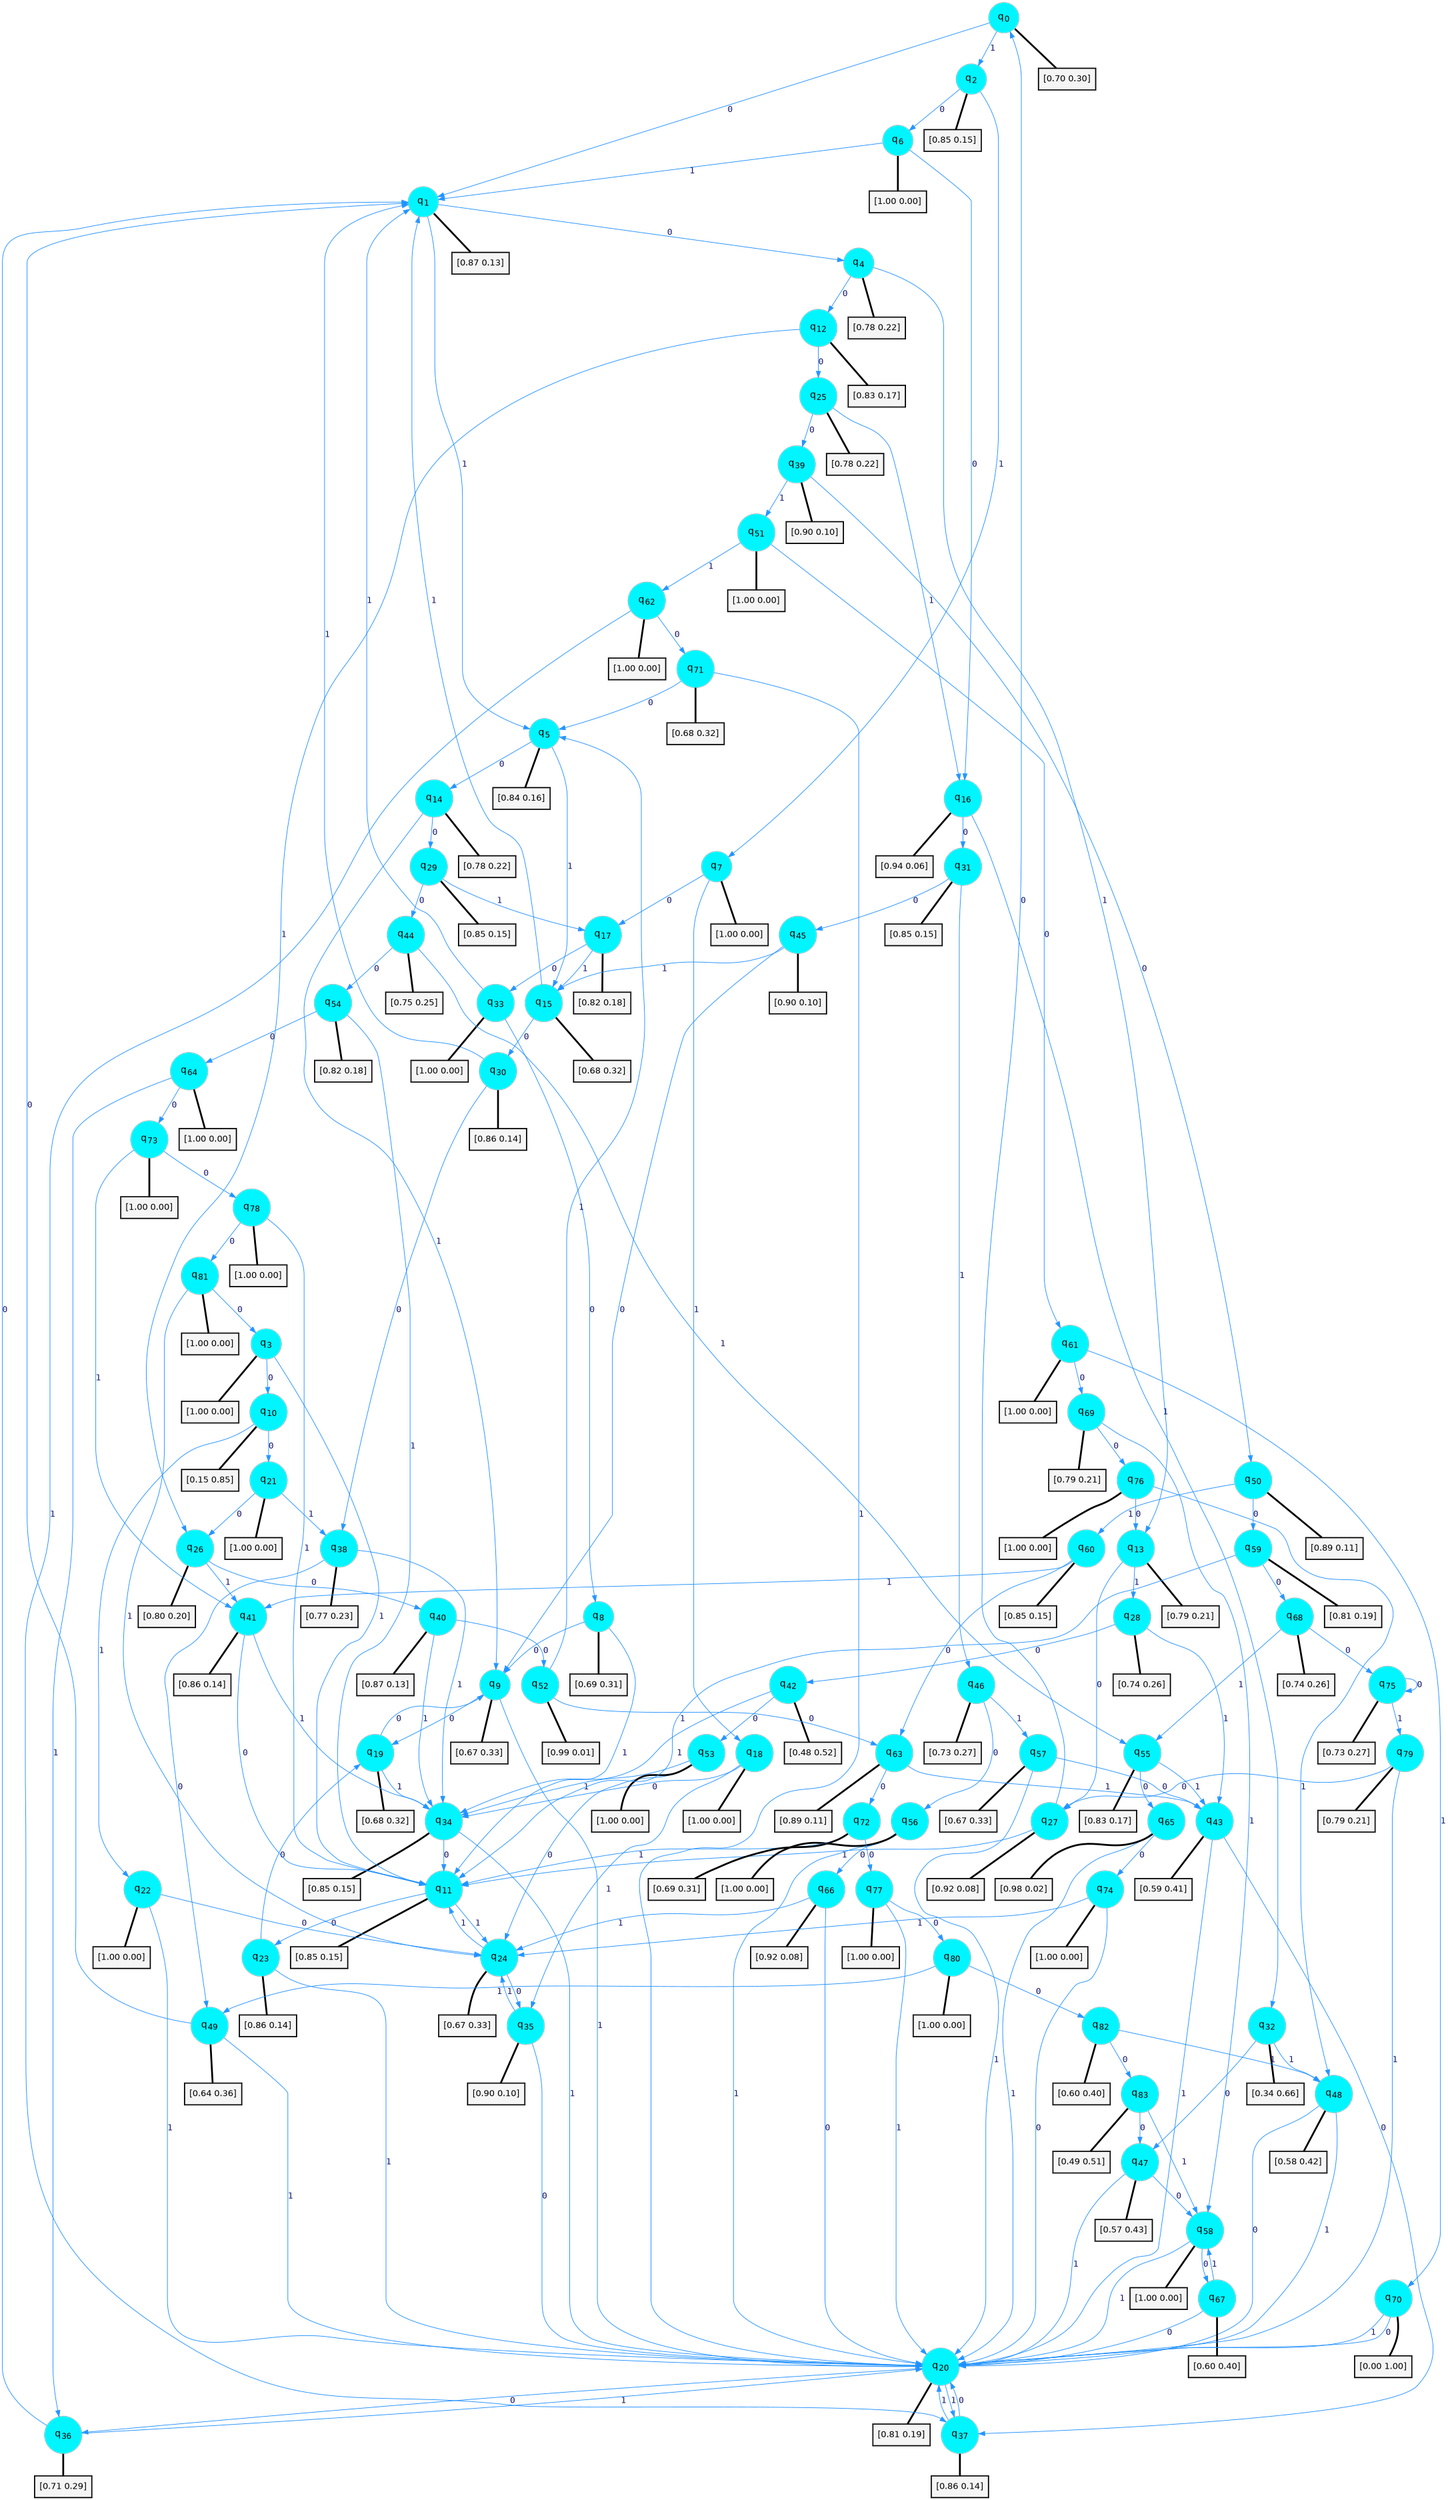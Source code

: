 digraph G {
graph [
bgcolor=transparent, dpi=300, rankdir=TD, size="40,25"];
node [
color=gray, fillcolor=turquoise1, fontcolor=black, fontname=Helvetica, fontsize=16, fontweight=bold, shape=circle, style=filled];
edge [
arrowsize=1, color=dodgerblue1, fontcolor=midnightblue, fontname=courier, fontweight=bold, penwidth=1, style=solid, weight=20];
0[label=<q<SUB>0</SUB>>];
1[label=<q<SUB>1</SUB>>];
2[label=<q<SUB>2</SUB>>];
3[label=<q<SUB>3</SUB>>];
4[label=<q<SUB>4</SUB>>];
5[label=<q<SUB>5</SUB>>];
6[label=<q<SUB>6</SUB>>];
7[label=<q<SUB>7</SUB>>];
8[label=<q<SUB>8</SUB>>];
9[label=<q<SUB>9</SUB>>];
10[label=<q<SUB>10</SUB>>];
11[label=<q<SUB>11</SUB>>];
12[label=<q<SUB>12</SUB>>];
13[label=<q<SUB>13</SUB>>];
14[label=<q<SUB>14</SUB>>];
15[label=<q<SUB>15</SUB>>];
16[label=<q<SUB>16</SUB>>];
17[label=<q<SUB>17</SUB>>];
18[label=<q<SUB>18</SUB>>];
19[label=<q<SUB>19</SUB>>];
20[label=<q<SUB>20</SUB>>];
21[label=<q<SUB>21</SUB>>];
22[label=<q<SUB>22</SUB>>];
23[label=<q<SUB>23</SUB>>];
24[label=<q<SUB>24</SUB>>];
25[label=<q<SUB>25</SUB>>];
26[label=<q<SUB>26</SUB>>];
27[label=<q<SUB>27</SUB>>];
28[label=<q<SUB>28</SUB>>];
29[label=<q<SUB>29</SUB>>];
30[label=<q<SUB>30</SUB>>];
31[label=<q<SUB>31</SUB>>];
32[label=<q<SUB>32</SUB>>];
33[label=<q<SUB>33</SUB>>];
34[label=<q<SUB>34</SUB>>];
35[label=<q<SUB>35</SUB>>];
36[label=<q<SUB>36</SUB>>];
37[label=<q<SUB>37</SUB>>];
38[label=<q<SUB>38</SUB>>];
39[label=<q<SUB>39</SUB>>];
40[label=<q<SUB>40</SUB>>];
41[label=<q<SUB>41</SUB>>];
42[label=<q<SUB>42</SUB>>];
43[label=<q<SUB>43</SUB>>];
44[label=<q<SUB>44</SUB>>];
45[label=<q<SUB>45</SUB>>];
46[label=<q<SUB>46</SUB>>];
47[label=<q<SUB>47</SUB>>];
48[label=<q<SUB>48</SUB>>];
49[label=<q<SUB>49</SUB>>];
50[label=<q<SUB>50</SUB>>];
51[label=<q<SUB>51</SUB>>];
52[label=<q<SUB>52</SUB>>];
53[label=<q<SUB>53</SUB>>];
54[label=<q<SUB>54</SUB>>];
55[label=<q<SUB>55</SUB>>];
56[label=<q<SUB>56</SUB>>];
57[label=<q<SUB>57</SUB>>];
58[label=<q<SUB>58</SUB>>];
59[label=<q<SUB>59</SUB>>];
60[label=<q<SUB>60</SUB>>];
61[label=<q<SUB>61</SUB>>];
62[label=<q<SUB>62</SUB>>];
63[label=<q<SUB>63</SUB>>];
64[label=<q<SUB>64</SUB>>];
65[label=<q<SUB>65</SUB>>];
66[label=<q<SUB>66</SUB>>];
67[label=<q<SUB>67</SUB>>];
68[label=<q<SUB>68</SUB>>];
69[label=<q<SUB>69</SUB>>];
70[label=<q<SUB>70</SUB>>];
71[label=<q<SUB>71</SUB>>];
72[label=<q<SUB>72</SUB>>];
73[label=<q<SUB>73</SUB>>];
74[label=<q<SUB>74</SUB>>];
75[label=<q<SUB>75</SUB>>];
76[label=<q<SUB>76</SUB>>];
77[label=<q<SUB>77</SUB>>];
78[label=<q<SUB>78</SUB>>];
79[label=<q<SUB>79</SUB>>];
80[label=<q<SUB>80</SUB>>];
81[label=<q<SUB>81</SUB>>];
82[label=<q<SUB>82</SUB>>];
83[label=<q<SUB>83</SUB>>];
84[label="[0.70 0.30]", shape=box,fontcolor=black, fontname=Helvetica, fontsize=14, penwidth=2, fillcolor=whitesmoke,color=black];
85[label="[0.87 0.13]", shape=box,fontcolor=black, fontname=Helvetica, fontsize=14, penwidth=2, fillcolor=whitesmoke,color=black];
86[label="[0.85 0.15]", shape=box,fontcolor=black, fontname=Helvetica, fontsize=14, penwidth=2, fillcolor=whitesmoke,color=black];
87[label="[1.00 0.00]", shape=box,fontcolor=black, fontname=Helvetica, fontsize=14, penwidth=2, fillcolor=whitesmoke,color=black];
88[label="[0.78 0.22]", shape=box,fontcolor=black, fontname=Helvetica, fontsize=14, penwidth=2, fillcolor=whitesmoke,color=black];
89[label="[0.84 0.16]", shape=box,fontcolor=black, fontname=Helvetica, fontsize=14, penwidth=2, fillcolor=whitesmoke,color=black];
90[label="[1.00 0.00]", shape=box,fontcolor=black, fontname=Helvetica, fontsize=14, penwidth=2, fillcolor=whitesmoke,color=black];
91[label="[1.00 0.00]", shape=box,fontcolor=black, fontname=Helvetica, fontsize=14, penwidth=2, fillcolor=whitesmoke,color=black];
92[label="[0.69 0.31]", shape=box,fontcolor=black, fontname=Helvetica, fontsize=14, penwidth=2, fillcolor=whitesmoke,color=black];
93[label="[0.67 0.33]", shape=box,fontcolor=black, fontname=Helvetica, fontsize=14, penwidth=2, fillcolor=whitesmoke,color=black];
94[label="[0.15 0.85]", shape=box,fontcolor=black, fontname=Helvetica, fontsize=14, penwidth=2, fillcolor=whitesmoke,color=black];
95[label="[0.85 0.15]", shape=box,fontcolor=black, fontname=Helvetica, fontsize=14, penwidth=2, fillcolor=whitesmoke,color=black];
96[label="[0.83 0.17]", shape=box,fontcolor=black, fontname=Helvetica, fontsize=14, penwidth=2, fillcolor=whitesmoke,color=black];
97[label="[0.79 0.21]", shape=box,fontcolor=black, fontname=Helvetica, fontsize=14, penwidth=2, fillcolor=whitesmoke,color=black];
98[label="[0.78 0.22]", shape=box,fontcolor=black, fontname=Helvetica, fontsize=14, penwidth=2, fillcolor=whitesmoke,color=black];
99[label="[0.68 0.32]", shape=box,fontcolor=black, fontname=Helvetica, fontsize=14, penwidth=2, fillcolor=whitesmoke,color=black];
100[label="[0.94 0.06]", shape=box,fontcolor=black, fontname=Helvetica, fontsize=14, penwidth=2, fillcolor=whitesmoke,color=black];
101[label="[0.82 0.18]", shape=box,fontcolor=black, fontname=Helvetica, fontsize=14, penwidth=2, fillcolor=whitesmoke,color=black];
102[label="[1.00 0.00]", shape=box,fontcolor=black, fontname=Helvetica, fontsize=14, penwidth=2, fillcolor=whitesmoke,color=black];
103[label="[0.68 0.32]", shape=box,fontcolor=black, fontname=Helvetica, fontsize=14, penwidth=2, fillcolor=whitesmoke,color=black];
104[label="[0.81 0.19]", shape=box,fontcolor=black, fontname=Helvetica, fontsize=14, penwidth=2, fillcolor=whitesmoke,color=black];
105[label="[1.00 0.00]", shape=box,fontcolor=black, fontname=Helvetica, fontsize=14, penwidth=2, fillcolor=whitesmoke,color=black];
106[label="[1.00 0.00]", shape=box,fontcolor=black, fontname=Helvetica, fontsize=14, penwidth=2, fillcolor=whitesmoke,color=black];
107[label="[0.86 0.14]", shape=box,fontcolor=black, fontname=Helvetica, fontsize=14, penwidth=2, fillcolor=whitesmoke,color=black];
108[label="[0.67 0.33]", shape=box,fontcolor=black, fontname=Helvetica, fontsize=14, penwidth=2, fillcolor=whitesmoke,color=black];
109[label="[0.78 0.22]", shape=box,fontcolor=black, fontname=Helvetica, fontsize=14, penwidth=2, fillcolor=whitesmoke,color=black];
110[label="[0.80 0.20]", shape=box,fontcolor=black, fontname=Helvetica, fontsize=14, penwidth=2, fillcolor=whitesmoke,color=black];
111[label="[0.92 0.08]", shape=box,fontcolor=black, fontname=Helvetica, fontsize=14, penwidth=2, fillcolor=whitesmoke,color=black];
112[label="[0.74 0.26]", shape=box,fontcolor=black, fontname=Helvetica, fontsize=14, penwidth=2, fillcolor=whitesmoke,color=black];
113[label="[0.85 0.15]", shape=box,fontcolor=black, fontname=Helvetica, fontsize=14, penwidth=2, fillcolor=whitesmoke,color=black];
114[label="[0.86 0.14]", shape=box,fontcolor=black, fontname=Helvetica, fontsize=14, penwidth=2, fillcolor=whitesmoke,color=black];
115[label="[0.85 0.15]", shape=box,fontcolor=black, fontname=Helvetica, fontsize=14, penwidth=2, fillcolor=whitesmoke,color=black];
116[label="[0.34 0.66]", shape=box,fontcolor=black, fontname=Helvetica, fontsize=14, penwidth=2, fillcolor=whitesmoke,color=black];
117[label="[1.00 0.00]", shape=box,fontcolor=black, fontname=Helvetica, fontsize=14, penwidth=2, fillcolor=whitesmoke,color=black];
118[label="[0.85 0.15]", shape=box,fontcolor=black, fontname=Helvetica, fontsize=14, penwidth=2, fillcolor=whitesmoke,color=black];
119[label="[0.90 0.10]", shape=box,fontcolor=black, fontname=Helvetica, fontsize=14, penwidth=2, fillcolor=whitesmoke,color=black];
120[label="[0.71 0.29]", shape=box,fontcolor=black, fontname=Helvetica, fontsize=14, penwidth=2, fillcolor=whitesmoke,color=black];
121[label="[0.86 0.14]", shape=box,fontcolor=black, fontname=Helvetica, fontsize=14, penwidth=2, fillcolor=whitesmoke,color=black];
122[label="[0.77 0.23]", shape=box,fontcolor=black, fontname=Helvetica, fontsize=14, penwidth=2, fillcolor=whitesmoke,color=black];
123[label="[0.90 0.10]", shape=box,fontcolor=black, fontname=Helvetica, fontsize=14, penwidth=2, fillcolor=whitesmoke,color=black];
124[label="[0.87 0.13]", shape=box,fontcolor=black, fontname=Helvetica, fontsize=14, penwidth=2, fillcolor=whitesmoke,color=black];
125[label="[0.86 0.14]", shape=box,fontcolor=black, fontname=Helvetica, fontsize=14, penwidth=2, fillcolor=whitesmoke,color=black];
126[label="[0.48 0.52]", shape=box,fontcolor=black, fontname=Helvetica, fontsize=14, penwidth=2, fillcolor=whitesmoke,color=black];
127[label="[0.59 0.41]", shape=box,fontcolor=black, fontname=Helvetica, fontsize=14, penwidth=2, fillcolor=whitesmoke,color=black];
128[label="[0.75 0.25]", shape=box,fontcolor=black, fontname=Helvetica, fontsize=14, penwidth=2, fillcolor=whitesmoke,color=black];
129[label="[0.90 0.10]", shape=box,fontcolor=black, fontname=Helvetica, fontsize=14, penwidth=2, fillcolor=whitesmoke,color=black];
130[label="[0.73 0.27]", shape=box,fontcolor=black, fontname=Helvetica, fontsize=14, penwidth=2, fillcolor=whitesmoke,color=black];
131[label="[0.57 0.43]", shape=box,fontcolor=black, fontname=Helvetica, fontsize=14, penwidth=2, fillcolor=whitesmoke,color=black];
132[label="[0.58 0.42]", shape=box,fontcolor=black, fontname=Helvetica, fontsize=14, penwidth=2, fillcolor=whitesmoke,color=black];
133[label="[0.64 0.36]", shape=box,fontcolor=black, fontname=Helvetica, fontsize=14, penwidth=2, fillcolor=whitesmoke,color=black];
134[label="[0.89 0.11]", shape=box,fontcolor=black, fontname=Helvetica, fontsize=14, penwidth=2, fillcolor=whitesmoke,color=black];
135[label="[1.00 0.00]", shape=box,fontcolor=black, fontname=Helvetica, fontsize=14, penwidth=2, fillcolor=whitesmoke,color=black];
136[label="[0.99 0.01]", shape=box,fontcolor=black, fontname=Helvetica, fontsize=14, penwidth=2, fillcolor=whitesmoke,color=black];
137[label="[1.00 0.00]", shape=box,fontcolor=black, fontname=Helvetica, fontsize=14, penwidth=2, fillcolor=whitesmoke,color=black];
138[label="[0.82 0.18]", shape=box,fontcolor=black, fontname=Helvetica, fontsize=14, penwidth=2, fillcolor=whitesmoke,color=black];
139[label="[0.83 0.17]", shape=box,fontcolor=black, fontname=Helvetica, fontsize=14, penwidth=2, fillcolor=whitesmoke,color=black];
140[label="[1.00 0.00]", shape=box,fontcolor=black, fontname=Helvetica, fontsize=14, penwidth=2, fillcolor=whitesmoke,color=black];
141[label="[0.67 0.33]", shape=box,fontcolor=black, fontname=Helvetica, fontsize=14, penwidth=2, fillcolor=whitesmoke,color=black];
142[label="[1.00 0.00]", shape=box,fontcolor=black, fontname=Helvetica, fontsize=14, penwidth=2, fillcolor=whitesmoke,color=black];
143[label="[0.81 0.19]", shape=box,fontcolor=black, fontname=Helvetica, fontsize=14, penwidth=2, fillcolor=whitesmoke,color=black];
144[label="[0.85 0.15]", shape=box,fontcolor=black, fontname=Helvetica, fontsize=14, penwidth=2, fillcolor=whitesmoke,color=black];
145[label="[1.00 0.00]", shape=box,fontcolor=black, fontname=Helvetica, fontsize=14, penwidth=2, fillcolor=whitesmoke,color=black];
146[label="[1.00 0.00]", shape=box,fontcolor=black, fontname=Helvetica, fontsize=14, penwidth=2, fillcolor=whitesmoke,color=black];
147[label="[0.89 0.11]", shape=box,fontcolor=black, fontname=Helvetica, fontsize=14, penwidth=2, fillcolor=whitesmoke,color=black];
148[label="[1.00 0.00]", shape=box,fontcolor=black, fontname=Helvetica, fontsize=14, penwidth=2, fillcolor=whitesmoke,color=black];
149[label="[0.98 0.02]", shape=box,fontcolor=black, fontname=Helvetica, fontsize=14, penwidth=2, fillcolor=whitesmoke,color=black];
150[label="[0.92 0.08]", shape=box,fontcolor=black, fontname=Helvetica, fontsize=14, penwidth=2, fillcolor=whitesmoke,color=black];
151[label="[0.60 0.40]", shape=box,fontcolor=black, fontname=Helvetica, fontsize=14, penwidth=2, fillcolor=whitesmoke,color=black];
152[label="[0.74 0.26]", shape=box,fontcolor=black, fontname=Helvetica, fontsize=14, penwidth=2, fillcolor=whitesmoke,color=black];
153[label="[0.79 0.21]", shape=box,fontcolor=black, fontname=Helvetica, fontsize=14, penwidth=2, fillcolor=whitesmoke,color=black];
154[label="[0.00 1.00]", shape=box,fontcolor=black, fontname=Helvetica, fontsize=14, penwidth=2, fillcolor=whitesmoke,color=black];
155[label="[0.68 0.32]", shape=box,fontcolor=black, fontname=Helvetica, fontsize=14, penwidth=2, fillcolor=whitesmoke,color=black];
156[label="[0.69 0.31]", shape=box,fontcolor=black, fontname=Helvetica, fontsize=14, penwidth=2, fillcolor=whitesmoke,color=black];
157[label="[1.00 0.00]", shape=box,fontcolor=black, fontname=Helvetica, fontsize=14, penwidth=2, fillcolor=whitesmoke,color=black];
158[label="[1.00 0.00]", shape=box,fontcolor=black, fontname=Helvetica, fontsize=14, penwidth=2, fillcolor=whitesmoke,color=black];
159[label="[0.73 0.27]", shape=box,fontcolor=black, fontname=Helvetica, fontsize=14, penwidth=2, fillcolor=whitesmoke,color=black];
160[label="[1.00 0.00]", shape=box,fontcolor=black, fontname=Helvetica, fontsize=14, penwidth=2, fillcolor=whitesmoke,color=black];
161[label="[1.00 0.00]", shape=box,fontcolor=black, fontname=Helvetica, fontsize=14, penwidth=2, fillcolor=whitesmoke,color=black];
162[label="[1.00 0.00]", shape=box,fontcolor=black, fontname=Helvetica, fontsize=14, penwidth=2, fillcolor=whitesmoke,color=black];
163[label="[0.79 0.21]", shape=box,fontcolor=black, fontname=Helvetica, fontsize=14, penwidth=2, fillcolor=whitesmoke,color=black];
164[label="[1.00 0.00]", shape=box,fontcolor=black, fontname=Helvetica, fontsize=14, penwidth=2, fillcolor=whitesmoke,color=black];
165[label="[1.00 0.00]", shape=box,fontcolor=black, fontname=Helvetica, fontsize=14, penwidth=2, fillcolor=whitesmoke,color=black];
166[label="[0.60 0.40]", shape=box,fontcolor=black, fontname=Helvetica, fontsize=14, penwidth=2, fillcolor=whitesmoke,color=black];
167[label="[0.49 0.51]", shape=box,fontcolor=black, fontname=Helvetica, fontsize=14, penwidth=2, fillcolor=whitesmoke,color=black];
0->1 [label=0];
0->2 [label=1];
0->84 [arrowhead=none, penwidth=3,color=black];
1->4 [label=0];
1->5 [label=1];
1->85 [arrowhead=none, penwidth=3,color=black];
2->6 [label=0];
2->7 [label=1];
2->86 [arrowhead=none, penwidth=3,color=black];
3->10 [label=0];
3->11 [label=1];
3->87 [arrowhead=none, penwidth=3,color=black];
4->12 [label=0];
4->13 [label=1];
4->88 [arrowhead=none, penwidth=3,color=black];
5->14 [label=0];
5->15 [label=1];
5->89 [arrowhead=none, penwidth=3,color=black];
6->16 [label=0];
6->1 [label=1];
6->90 [arrowhead=none, penwidth=3,color=black];
7->17 [label=0];
7->18 [label=1];
7->91 [arrowhead=none, penwidth=3,color=black];
8->9 [label=0];
8->11 [label=1];
8->92 [arrowhead=none, penwidth=3,color=black];
9->19 [label=0];
9->20 [label=1];
9->93 [arrowhead=none, penwidth=3,color=black];
10->21 [label=0];
10->22 [label=1];
10->94 [arrowhead=none, penwidth=3,color=black];
11->23 [label=0];
11->24 [label=1];
11->95 [arrowhead=none, penwidth=3,color=black];
12->25 [label=0];
12->26 [label=1];
12->96 [arrowhead=none, penwidth=3,color=black];
13->27 [label=0];
13->28 [label=1];
13->97 [arrowhead=none, penwidth=3,color=black];
14->29 [label=0];
14->9 [label=1];
14->98 [arrowhead=none, penwidth=3,color=black];
15->30 [label=0];
15->1 [label=1];
15->99 [arrowhead=none, penwidth=3,color=black];
16->31 [label=0];
16->32 [label=1];
16->100 [arrowhead=none, penwidth=3,color=black];
17->33 [label=0];
17->15 [label=1];
17->101 [arrowhead=none, penwidth=3,color=black];
18->34 [label=0];
18->35 [label=1];
18->102 [arrowhead=none, penwidth=3,color=black];
19->9 [label=0];
19->34 [label=1];
19->103 [arrowhead=none, penwidth=3,color=black];
20->36 [label=0];
20->37 [label=1];
20->104 [arrowhead=none, penwidth=3,color=black];
21->26 [label=0];
21->38 [label=1];
21->105 [arrowhead=none, penwidth=3,color=black];
22->24 [label=0];
22->20 [label=1];
22->106 [arrowhead=none, penwidth=3,color=black];
23->19 [label=0];
23->20 [label=1];
23->107 [arrowhead=none, penwidth=3,color=black];
24->35 [label=0];
24->11 [label=1];
24->108 [arrowhead=none, penwidth=3,color=black];
25->39 [label=0];
25->16 [label=1];
25->109 [arrowhead=none, penwidth=3,color=black];
26->40 [label=0];
26->41 [label=1];
26->110 [arrowhead=none, penwidth=3,color=black];
27->0 [label=0];
27->11 [label=1];
27->111 [arrowhead=none, penwidth=3,color=black];
28->42 [label=0];
28->43 [label=1];
28->112 [arrowhead=none, penwidth=3,color=black];
29->44 [label=0];
29->17 [label=1];
29->113 [arrowhead=none, penwidth=3,color=black];
30->38 [label=0];
30->1 [label=1];
30->114 [arrowhead=none, penwidth=3,color=black];
31->45 [label=0];
31->46 [label=1];
31->115 [arrowhead=none, penwidth=3,color=black];
32->47 [label=0];
32->48 [label=1];
32->116 [arrowhead=none, penwidth=3,color=black];
33->8 [label=0];
33->1 [label=1];
33->117 [arrowhead=none, penwidth=3,color=black];
34->11 [label=0];
34->20 [label=1];
34->118 [arrowhead=none, penwidth=3,color=black];
35->20 [label=0];
35->24 [label=1];
35->119 [arrowhead=none, penwidth=3,color=black];
36->1 [label=0];
36->20 [label=1];
36->120 [arrowhead=none, penwidth=3,color=black];
37->20 [label=0];
37->20 [label=1];
37->121 [arrowhead=none, penwidth=3,color=black];
38->49 [label=0];
38->34 [label=1];
38->122 [arrowhead=none, penwidth=3,color=black];
39->50 [label=0];
39->51 [label=1];
39->123 [arrowhead=none, penwidth=3,color=black];
40->52 [label=0];
40->34 [label=1];
40->124 [arrowhead=none, penwidth=3,color=black];
41->11 [label=0];
41->34 [label=1];
41->125 [arrowhead=none, penwidth=3,color=black];
42->53 [label=0];
42->34 [label=1];
42->126 [arrowhead=none, penwidth=3,color=black];
43->37 [label=0];
43->20 [label=1];
43->127 [arrowhead=none, penwidth=3,color=black];
44->54 [label=0];
44->55 [label=1];
44->128 [arrowhead=none, penwidth=3,color=black];
45->9 [label=0];
45->15 [label=1];
45->129 [arrowhead=none, penwidth=3,color=black];
46->56 [label=0];
46->57 [label=1];
46->130 [arrowhead=none, penwidth=3,color=black];
47->58 [label=0];
47->20 [label=1];
47->131 [arrowhead=none, penwidth=3,color=black];
48->20 [label=0];
48->20 [label=1];
48->132 [arrowhead=none, penwidth=3,color=black];
49->1 [label=0];
49->20 [label=1];
49->133 [arrowhead=none, penwidth=3,color=black];
50->59 [label=0];
50->60 [label=1];
50->134 [arrowhead=none, penwidth=3,color=black];
51->61 [label=0];
51->62 [label=1];
51->135 [arrowhead=none, penwidth=3,color=black];
52->63 [label=0];
52->5 [label=1];
52->136 [arrowhead=none, penwidth=3,color=black];
53->24 [label=0];
53->34 [label=1];
53->137 [arrowhead=none, penwidth=3,color=black];
54->64 [label=0];
54->11 [label=1];
54->138 [arrowhead=none, penwidth=3,color=black];
55->65 [label=0];
55->43 [label=1];
55->139 [arrowhead=none, penwidth=3,color=black];
56->66 [label=0];
56->20 [label=1];
56->140 [arrowhead=none, penwidth=3,color=black];
57->43 [label=0];
57->20 [label=1];
57->141 [arrowhead=none, penwidth=3,color=black];
58->67 [label=0];
58->20 [label=1];
58->142 [arrowhead=none, penwidth=3,color=black];
59->68 [label=0];
59->11 [label=1];
59->143 [arrowhead=none, penwidth=3,color=black];
60->63 [label=0];
60->41 [label=1];
60->144 [arrowhead=none, penwidth=3,color=black];
61->69 [label=0];
61->70 [label=1];
61->145 [arrowhead=none, penwidth=3,color=black];
62->71 [label=0];
62->37 [label=1];
62->146 [arrowhead=none, penwidth=3,color=black];
63->72 [label=0];
63->43 [label=1];
63->147 [arrowhead=none, penwidth=3,color=black];
64->73 [label=0];
64->36 [label=1];
64->148 [arrowhead=none, penwidth=3,color=black];
65->74 [label=0];
65->20 [label=1];
65->149 [arrowhead=none, penwidth=3,color=black];
66->20 [label=0];
66->24 [label=1];
66->150 [arrowhead=none, penwidth=3,color=black];
67->20 [label=0];
67->58 [label=1];
67->151 [arrowhead=none, penwidth=3,color=black];
68->75 [label=0];
68->55 [label=1];
68->152 [arrowhead=none, penwidth=3,color=black];
69->76 [label=0];
69->58 [label=1];
69->153 [arrowhead=none, penwidth=3,color=black];
70->20 [label=0];
70->20 [label=1];
70->154 [arrowhead=none, penwidth=3,color=black];
71->5 [label=0];
71->20 [label=1];
71->155 [arrowhead=none, penwidth=3,color=black];
72->77 [label=0];
72->11 [label=1];
72->156 [arrowhead=none, penwidth=3,color=black];
73->78 [label=0];
73->41 [label=1];
73->157 [arrowhead=none, penwidth=3,color=black];
74->20 [label=0];
74->24 [label=1];
74->158 [arrowhead=none, penwidth=3,color=black];
75->75 [label=0];
75->79 [label=1];
75->159 [arrowhead=none, penwidth=3,color=black];
76->13 [label=0];
76->48 [label=1];
76->160 [arrowhead=none, penwidth=3,color=black];
77->80 [label=0];
77->20 [label=1];
77->161 [arrowhead=none, penwidth=3,color=black];
78->81 [label=0];
78->11 [label=1];
78->162 [arrowhead=none, penwidth=3,color=black];
79->27 [label=0];
79->20 [label=1];
79->163 [arrowhead=none, penwidth=3,color=black];
80->82 [label=0];
80->49 [label=1];
80->164 [arrowhead=none, penwidth=3,color=black];
81->3 [label=0];
81->24 [label=1];
81->165 [arrowhead=none, penwidth=3,color=black];
82->83 [label=0];
82->48 [label=1];
82->166 [arrowhead=none, penwidth=3,color=black];
83->47 [label=0];
83->58 [label=1];
83->167 [arrowhead=none, penwidth=3,color=black];
}

